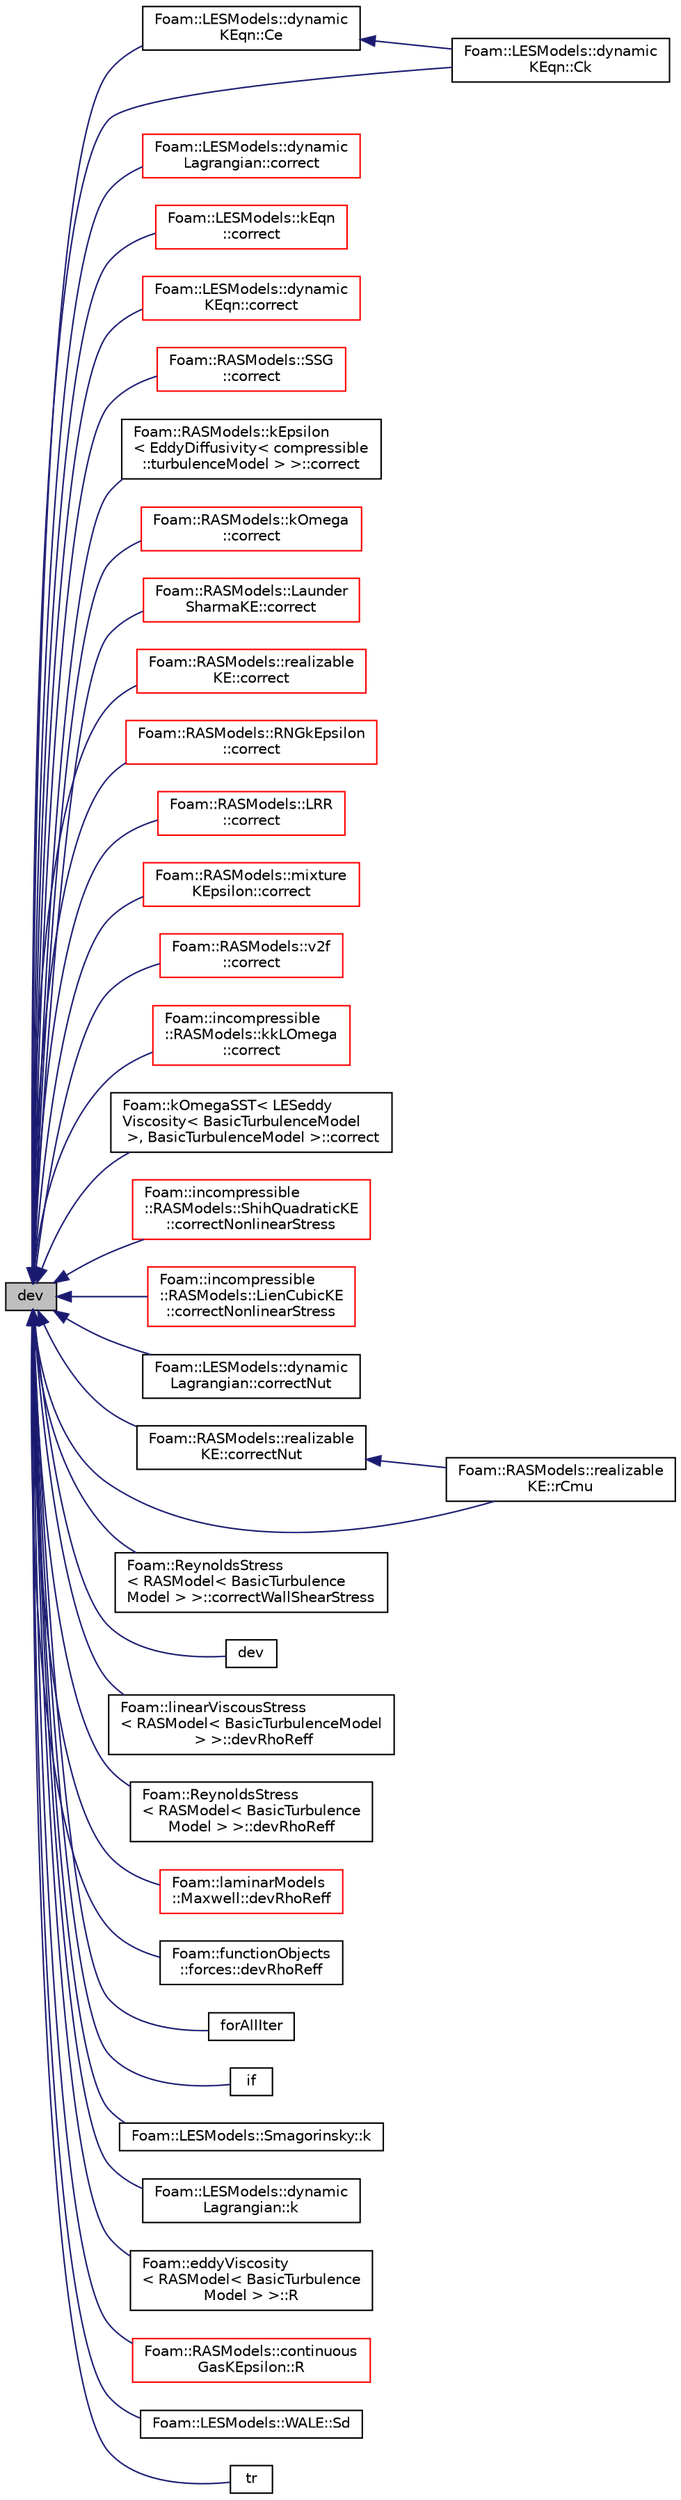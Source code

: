 digraph "dev"
{
  bgcolor="transparent";
  edge [fontname="Helvetica",fontsize="10",labelfontname="Helvetica",labelfontsize="10"];
  node [fontname="Helvetica",fontsize="10",shape=record];
  rankdir="LR";
  Node44736 [label="dev",height=0.2,width=0.4,color="black", fillcolor="grey75", style="filled", fontcolor="black"];
  Node44736 -> Node44737 [dir="back",color="midnightblue",fontsize="10",style="solid",fontname="Helvetica"];
  Node44737 [label="Foam::LESModels::dynamic\lKEqn::Ce",height=0.2,width=0.4,color="black",URL="$a32209.html#a0d0dafdfec9fdd7dfd147825547b8c86"];
  Node44737 -> Node44738 [dir="back",color="midnightblue",fontsize="10",style="solid",fontname="Helvetica"];
  Node44738 [label="Foam::LESModels::dynamic\lKEqn::Ck",height=0.2,width=0.4,color="black",URL="$a32209.html#a23b0324c3e5ee1fdb850eae543eb5d44",tooltip="Calculate Ck by filtering the velocity field U. "];
  Node44736 -> Node44738 [dir="back",color="midnightblue",fontsize="10",style="solid",fontname="Helvetica"];
  Node44736 -> Node44739 [dir="back",color="midnightblue",fontsize="10",style="solid",fontname="Helvetica"];
  Node44739 [label="Foam::LESModels::dynamic\lLagrangian::correct",height=0.2,width=0.4,color="red",URL="$a32213.html#a3ae44b28050c3aa494c1d8e18cf618c1",tooltip="Correct Eddy-Viscosity and related properties. "];
  Node44736 -> Node44741 [dir="back",color="midnightblue",fontsize="10",style="solid",fontname="Helvetica"];
  Node44741 [label="Foam::LESModels::kEqn\l::correct",height=0.2,width=0.4,color="red",URL="$a32217.html#a3ae44b28050c3aa494c1d8e18cf618c1",tooltip="Correct eddy-Viscosity and related properties. "];
  Node44736 -> Node44743 [dir="back",color="midnightblue",fontsize="10",style="solid",fontname="Helvetica"];
  Node44743 [label="Foam::LESModels::dynamic\lKEqn::correct",height=0.2,width=0.4,color="red",URL="$a32209.html#a3ae44b28050c3aa494c1d8e18cf618c1",tooltip="Correct Eddy-Viscosity and related properties. "];
  Node44736 -> Node44745 [dir="back",color="midnightblue",fontsize="10",style="solid",fontname="Helvetica"];
  Node44745 [label="Foam::RASModels::SSG\l::correct",height=0.2,width=0.4,color="red",URL="$a32377.html#a3ae44b28050c3aa494c1d8e18cf618c1",tooltip="Solve the turbulence equations and correct eddy-Viscosity and. "];
  Node44736 -> Node44747 [dir="back",color="midnightblue",fontsize="10",style="solid",fontname="Helvetica"];
  Node44747 [label="Foam::RASModels::kEpsilon\l\< EddyDiffusivity\< compressible\l::turbulenceModel \> \>::correct",height=0.2,width=0.4,color="black",URL="$a32333.html#a3ae44b28050c3aa494c1d8e18cf618c1",tooltip="Solve the turbulence equations and correct the turbulence viscosity. "];
  Node44736 -> Node44748 [dir="back",color="midnightblue",fontsize="10",style="solid",fontname="Helvetica"];
  Node44748 [label="Foam::RASModels::kOmega\l::correct",height=0.2,width=0.4,color="red",URL="$a32337.html#a3ae44b28050c3aa494c1d8e18cf618c1",tooltip="Solve the turbulence equations and correct the turbulence viscosity. "];
  Node44736 -> Node44750 [dir="back",color="midnightblue",fontsize="10",style="solid",fontname="Helvetica"];
  Node44750 [label="Foam::RASModels::Launder\lSharmaKE::correct",height=0.2,width=0.4,color="red",URL="$a32353.html#a3ae44b28050c3aa494c1d8e18cf618c1",tooltip="Solve the turbulence equations and correct the turbulence viscosity. "];
  Node44736 -> Node44752 [dir="back",color="midnightblue",fontsize="10",style="solid",fontname="Helvetica"];
  Node44752 [label="Foam::RASModels::realizable\lKE::correct",height=0.2,width=0.4,color="red",URL="$a32365.html#a3ae44b28050c3aa494c1d8e18cf618c1",tooltip="Solve the turbulence equations and correct the turbulence viscosity. "];
  Node44736 -> Node44754 [dir="back",color="midnightblue",fontsize="10",style="solid",fontname="Helvetica"];
  Node44754 [label="Foam::RASModels::RNGkEpsilon\l::correct",height=0.2,width=0.4,color="red",URL="$a32369.html#a3ae44b28050c3aa494c1d8e18cf618c1",tooltip="Solve the turbulence equations and correct the turbulence viscosity. "];
  Node44736 -> Node44756 [dir="back",color="midnightblue",fontsize="10",style="solid",fontname="Helvetica"];
  Node44756 [label="Foam::RASModels::LRR\l::correct",height=0.2,width=0.4,color="red",URL="$a32357.html#a3ae44b28050c3aa494c1d8e18cf618c1",tooltip="Solve the turbulence equations and correct eddy-Viscosity and. "];
  Node44736 -> Node44758 [dir="back",color="midnightblue",fontsize="10",style="solid",fontname="Helvetica"];
  Node44758 [label="Foam::RASModels::mixture\lKEpsilon::correct",height=0.2,width=0.4,color="red",URL="$a32109.html#a3ae44b28050c3aa494c1d8e18cf618c1",tooltip="Solve the turbulence equations and correct the turbulence viscosity. "];
  Node44736 -> Node44760 [dir="back",color="midnightblue",fontsize="10",style="solid",fontname="Helvetica"];
  Node44760 [label="Foam::RASModels::v2f\l::correct",height=0.2,width=0.4,color="red",URL="$a32381.html#a3ae44b28050c3aa494c1d8e18cf618c1",tooltip="Solve the turbulence equations and correct the turbulence viscosity. "];
  Node44736 -> Node44762 [dir="back",color="midnightblue",fontsize="10",style="solid",fontname="Helvetica"];
  Node44762 [label="Foam::incompressible\l::RASModels::kkLOmega\l::correct",height=0.2,width=0.4,color="red",URL="$a32057.html#a3ae44b28050c3aa494c1d8e18cf618c1",tooltip="Solve the turbulence equations and correct the turbulence viscosity. "];
  Node44736 -> Node44764 [dir="back",color="midnightblue",fontsize="10",style="solid",fontname="Helvetica"];
  Node44764 [label="Foam::kOmegaSST\< LESeddy\lViscosity\< BasicTurbulenceModel\l \>, BasicTurbulenceModel \>::correct",height=0.2,width=0.4,color="black",URL="$a32117.html#a3ae44b28050c3aa494c1d8e18cf618c1",tooltip="Solve the turbulence equations and correct the turbulence viscosity. "];
  Node44736 -> Node44765 [dir="back",color="midnightblue",fontsize="10",style="solid",fontname="Helvetica"];
  Node44765 [label="Foam::incompressible\l::RASModels::ShihQuadraticKE\l::correctNonlinearStress",height=0.2,width=0.4,color="red",URL="$a32077.html#aaeceed08f8e5aa404ea620bbed333cf2"];
  Node44736 -> Node44769 [dir="back",color="midnightblue",fontsize="10",style="solid",fontname="Helvetica"];
  Node44769 [label="Foam::incompressible\l::RASModels::LienCubicKE\l::correctNonlinearStress",height=0.2,width=0.4,color="red",URL="$a32065.html#aaeceed08f8e5aa404ea620bbed333cf2"];
  Node44736 -> Node44773 [dir="back",color="midnightblue",fontsize="10",style="solid",fontname="Helvetica"];
  Node44773 [label="Foam::LESModels::dynamic\lLagrangian::correctNut",height=0.2,width=0.4,color="black",URL="$a32213.html#a49501d539a9eb81be373db98c31bc2b0",tooltip="Update sub-grid eddy-viscosity. "];
  Node44736 -> Node44774 [dir="back",color="midnightblue",fontsize="10",style="solid",fontname="Helvetica"];
  Node44774 [label="Foam::RASModels::realizable\lKE::correctNut",height=0.2,width=0.4,color="black",URL="$a32365.html#aaffe89433f18f1ee4137486e19219448"];
  Node44774 -> Node44775 [dir="back",color="midnightblue",fontsize="10",style="solid",fontname="Helvetica"];
  Node44775 [label="Foam::RASModels::realizable\lKE::rCmu",height=0.2,width=0.4,color="black",URL="$a32365.html#a1068a692df4f337ad061061d4c6b380d"];
  Node44736 -> Node44776 [dir="back",color="midnightblue",fontsize="10",style="solid",fontname="Helvetica"];
  Node44776 [label="Foam::ReynoldsStress\l\< RASModel\< BasicTurbulence\lModel \> \>::correctWallShearStress",height=0.2,width=0.4,color="black",URL="$a32389.html#afb17b2a36f345e6a80b68ae873a0f061"];
  Node44736 -> Node44777 [dir="back",color="midnightblue",fontsize="10",style="solid",fontname="Helvetica"];
  Node44777 [label="dev",height=0.2,width=0.4,color="black",URL="$a21851.html#ad8f09d26641037ea7760abc120fc0e6d"];
  Node44736 -> Node44778 [dir="back",color="midnightblue",fontsize="10",style="solid",fontname="Helvetica"];
  Node44778 [label="Foam::linearViscousStress\l\< RASModel\< BasicTurbulenceModel\l \> \>::devRhoReff",height=0.2,width=0.4,color="black",URL="$a32301.html#aedf05483d3f92845e23b6dae794b8712",tooltip="Return the effective stress tensor. "];
  Node44736 -> Node44779 [dir="back",color="midnightblue",fontsize="10",style="solid",fontname="Helvetica"];
  Node44779 [label="Foam::ReynoldsStress\l\< RASModel\< BasicTurbulence\lModel \> \>::devRhoReff",height=0.2,width=0.4,color="black",URL="$a32389.html#aedf05483d3f92845e23b6dae794b8712",tooltip="Return the effective stress tensor. "];
  Node44736 -> Node44780 [dir="back",color="midnightblue",fontsize="10",style="solid",fontname="Helvetica"];
  Node44780 [label="Foam::laminarModels\l::Maxwell::devRhoReff",height=0.2,width=0.4,color="red",URL="$a32197.html#a5059c0020041f28c11b5c1fc8d302d1c",tooltip="Return the effective stress tensor. "];
  Node44736 -> Node44782 [dir="back",color="midnightblue",fontsize="10",style="solid",fontname="Helvetica"];
  Node44782 [label="Foam::functionObjects\l::forces::devRhoReff",height=0.2,width=0.4,color="black",URL="$a24365.html#aedf05483d3f92845e23b6dae794b8712",tooltip="Return the effective viscous stress (laminar + turbulent). "];
  Node44736 -> Node44783 [dir="back",color="midnightblue",fontsize="10",style="solid",fontname="Helvetica"];
  Node44783 [label="forAllIter",height=0.2,width=0.4,color="black",URL="$a40070.html#aaaca96f2de03e39be860dca1ff20ef39"];
  Node44736 -> Node44784 [dir="back",color="midnightblue",fontsize="10",style="solid",fontname="Helvetica"];
  Node44784 [label="if",height=0.2,width=0.4,color="black",URL="$a41072.html#a933d9734286956bc9df9a9a17450231c"];
  Node44736 -> Node44785 [dir="back",color="midnightblue",fontsize="10",style="solid",fontname="Helvetica"];
  Node44785 [label="Foam::LESModels::Smagorinsky::k",height=0.2,width=0.4,color="black",URL="$a32281.html#a5d7bb8627580192641090e97803fd54d",tooltip="Return SGS kinetic energy. "];
  Node44736 -> Node44786 [dir="back",color="midnightblue",fontsize="10",style="solid",fontname="Helvetica"];
  Node44786 [label="Foam::LESModels::dynamic\lLagrangian::k",height=0.2,width=0.4,color="black",URL="$a32213.html#a5aead9bd01f36777d393b50d64346c28",tooltip="Return SGS kinetic energy. "];
  Node44736 -> Node44787 [dir="back",color="midnightblue",fontsize="10",style="solid",fontname="Helvetica"];
  Node44787 [label="Foam::eddyViscosity\l\< RASModel\< BasicTurbulence\lModel \> \>::R",height=0.2,width=0.4,color="black",URL="$a32189.html#a0ab920a3614f76cbb8f6d1d550a6f7f3",tooltip="Return the Reynolds stress tensor. "];
  Node44736 -> Node44788 [dir="back",color="midnightblue",fontsize="10",style="solid",fontname="Helvetica"];
  Node44788 [label="Foam::RASModels::continuous\lGasKEpsilon::R",height=0.2,width=0.4,color="red",URL="$a32097.html#a89520ba1b936e6ffed0baac06d42349b",tooltip="Return the Reynolds stress tensor. "];
  Node44736 -> Node44775 [dir="back",color="midnightblue",fontsize="10",style="solid",fontname="Helvetica"];
  Node44736 -> Node44790 [dir="back",color="midnightblue",fontsize="10",style="solid",fontname="Helvetica"];
  Node44790 [label="Foam::LESModels::WALE::Sd",height=0.2,width=0.4,color="black",URL="$a32297.html#a87755bc59df7de5b516c3d047cdd7516",tooltip="Return the deviatoric symmetric part of the square of the given. "];
  Node44736 -> Node44791 [dir="back",color="midnightblue",fontsize="10",style="solid",fontname="Helvetica"];
  Node44791 [label="tr",height=0.2,width=0.4,color="black",URL="$a21851.html#a6c3e74d7f71b86ae0efe824af238ea98"];
}
